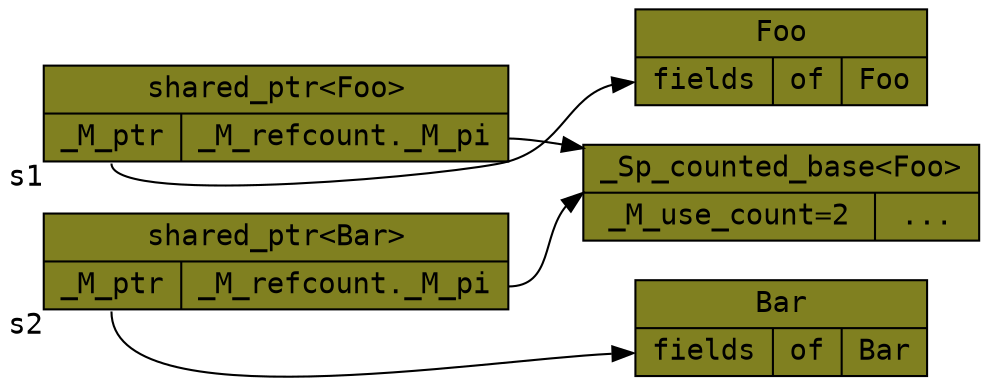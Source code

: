 digraph G {
    graph [rankdir = LR,
          bgcolor=transparent,
          fontname="monospace"
    ];

    node[shape=record,
       fillcolor="#808020",
       style="filled",
       fontname="monospace"
    ];

    s1[ xlabel="s1" label="shared_ptr\<Foo\>|{<object>_M_ptr|<control>_M_refcount._M_pi}"]

    s2[ xlabel="s2" label="shared_ptr\<Bar\>|{<object>_M_ptr|<control>_M_refcount._M_pi}"]

    control[label="_Sp_counted_base\<Foo\>|{_M_use_count=2|...}"]

    object[label="Foo|{<foo>fields|of|Foo}"]

    object2[label="Bar|{<bar>fields|of|Bar}"]

    s1:object -> object:foo;
    s2:object -> object2:bar;

    s1:control -> control:ctrl;
    s2:control -> control:ctrl;
}
